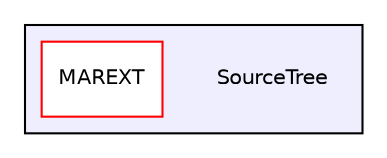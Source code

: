 digraph "/Users/Martin/Dev/SourceTree" {
  compound=true
  node [ fontsize="10", fontname="Helvetica"];
  edge [ labelfontsize="10", labelfontname="Helvetica"];
  subgraph clusterdir_6ff6e638149d1e43152554a9a9ed4cd7 {
    graph [ bgcolor="#eeeeff", pencolor="black", label="" URL="dir_6ff6e638149d1e43152554a9a9ed4cd7.html"];
    dir_6ff6e638149d1e43152554a9a9ed4cd7 [shape=plaintext label="SourceTree"];
    dir_f8d83dd4ad399eada900cbfc6beb8db3 [shape=box label="MAREXT" color="red" fillcolor="white" style="filled" URL="dir_f8d83dd4ad399eada900cbfc6beb8db3.html"];
  }
}
